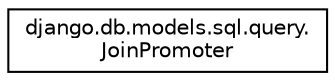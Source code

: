 digraph "Graphical Class Hierarchy"
{
 // LATEX_PDF_SIZE
  edge [fontname="Helvetica",fontsize="10",labelfontname="Helvetica",labelfontsize="10"];
  node [fontname="Helvetica",fontsize="10",shape=record];
  rankdir="LR";
  Node0 [label="django.db.models.sql.query.\lJoinPromoter",height=0.2,width=0.4,color="black", fillcolor="white", style="filled",URL="$dd/d4c/classdjango_1_1db_1_1models_1_1sql_1_1query_1_1_join_promoter.html",tooltip=" "];
}
